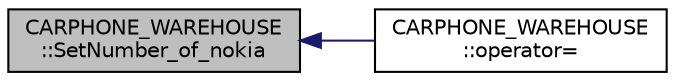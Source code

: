 digraph "CARPHONE_WAREHOUSE::SetNumber_of_nokia"
{
  edge [fontname="Helvetica",fontsize="10",labelfontname="Helvetica",labelfontsize="10"];
  node [fontname="Helvetica",fontsize="10",shape=record];
  rankdir="LR";
  Node1 [label="CARPHONE_WAREHOUSE\l::SetNumber_of_nokia",height=0.2,width=0.4,color="black", fillcolor="grey75", style="filled", fontcolor="black"];
  Node1 -> Node2 [dir="back",color="midnightblue",fontsize="10",style="solid"];
  Node2 [label="CARPHONE_WAREHOUSE\l::operator=",height=0.2,width=0.4,color="black", fillcolor="white", style="filled",URL="$class_c_a_r_p_h_o_n_e___w_a_r_e_h_o_u_s_e.html#a8d5661ef7c79d7527967c61654ebb612"];
}
